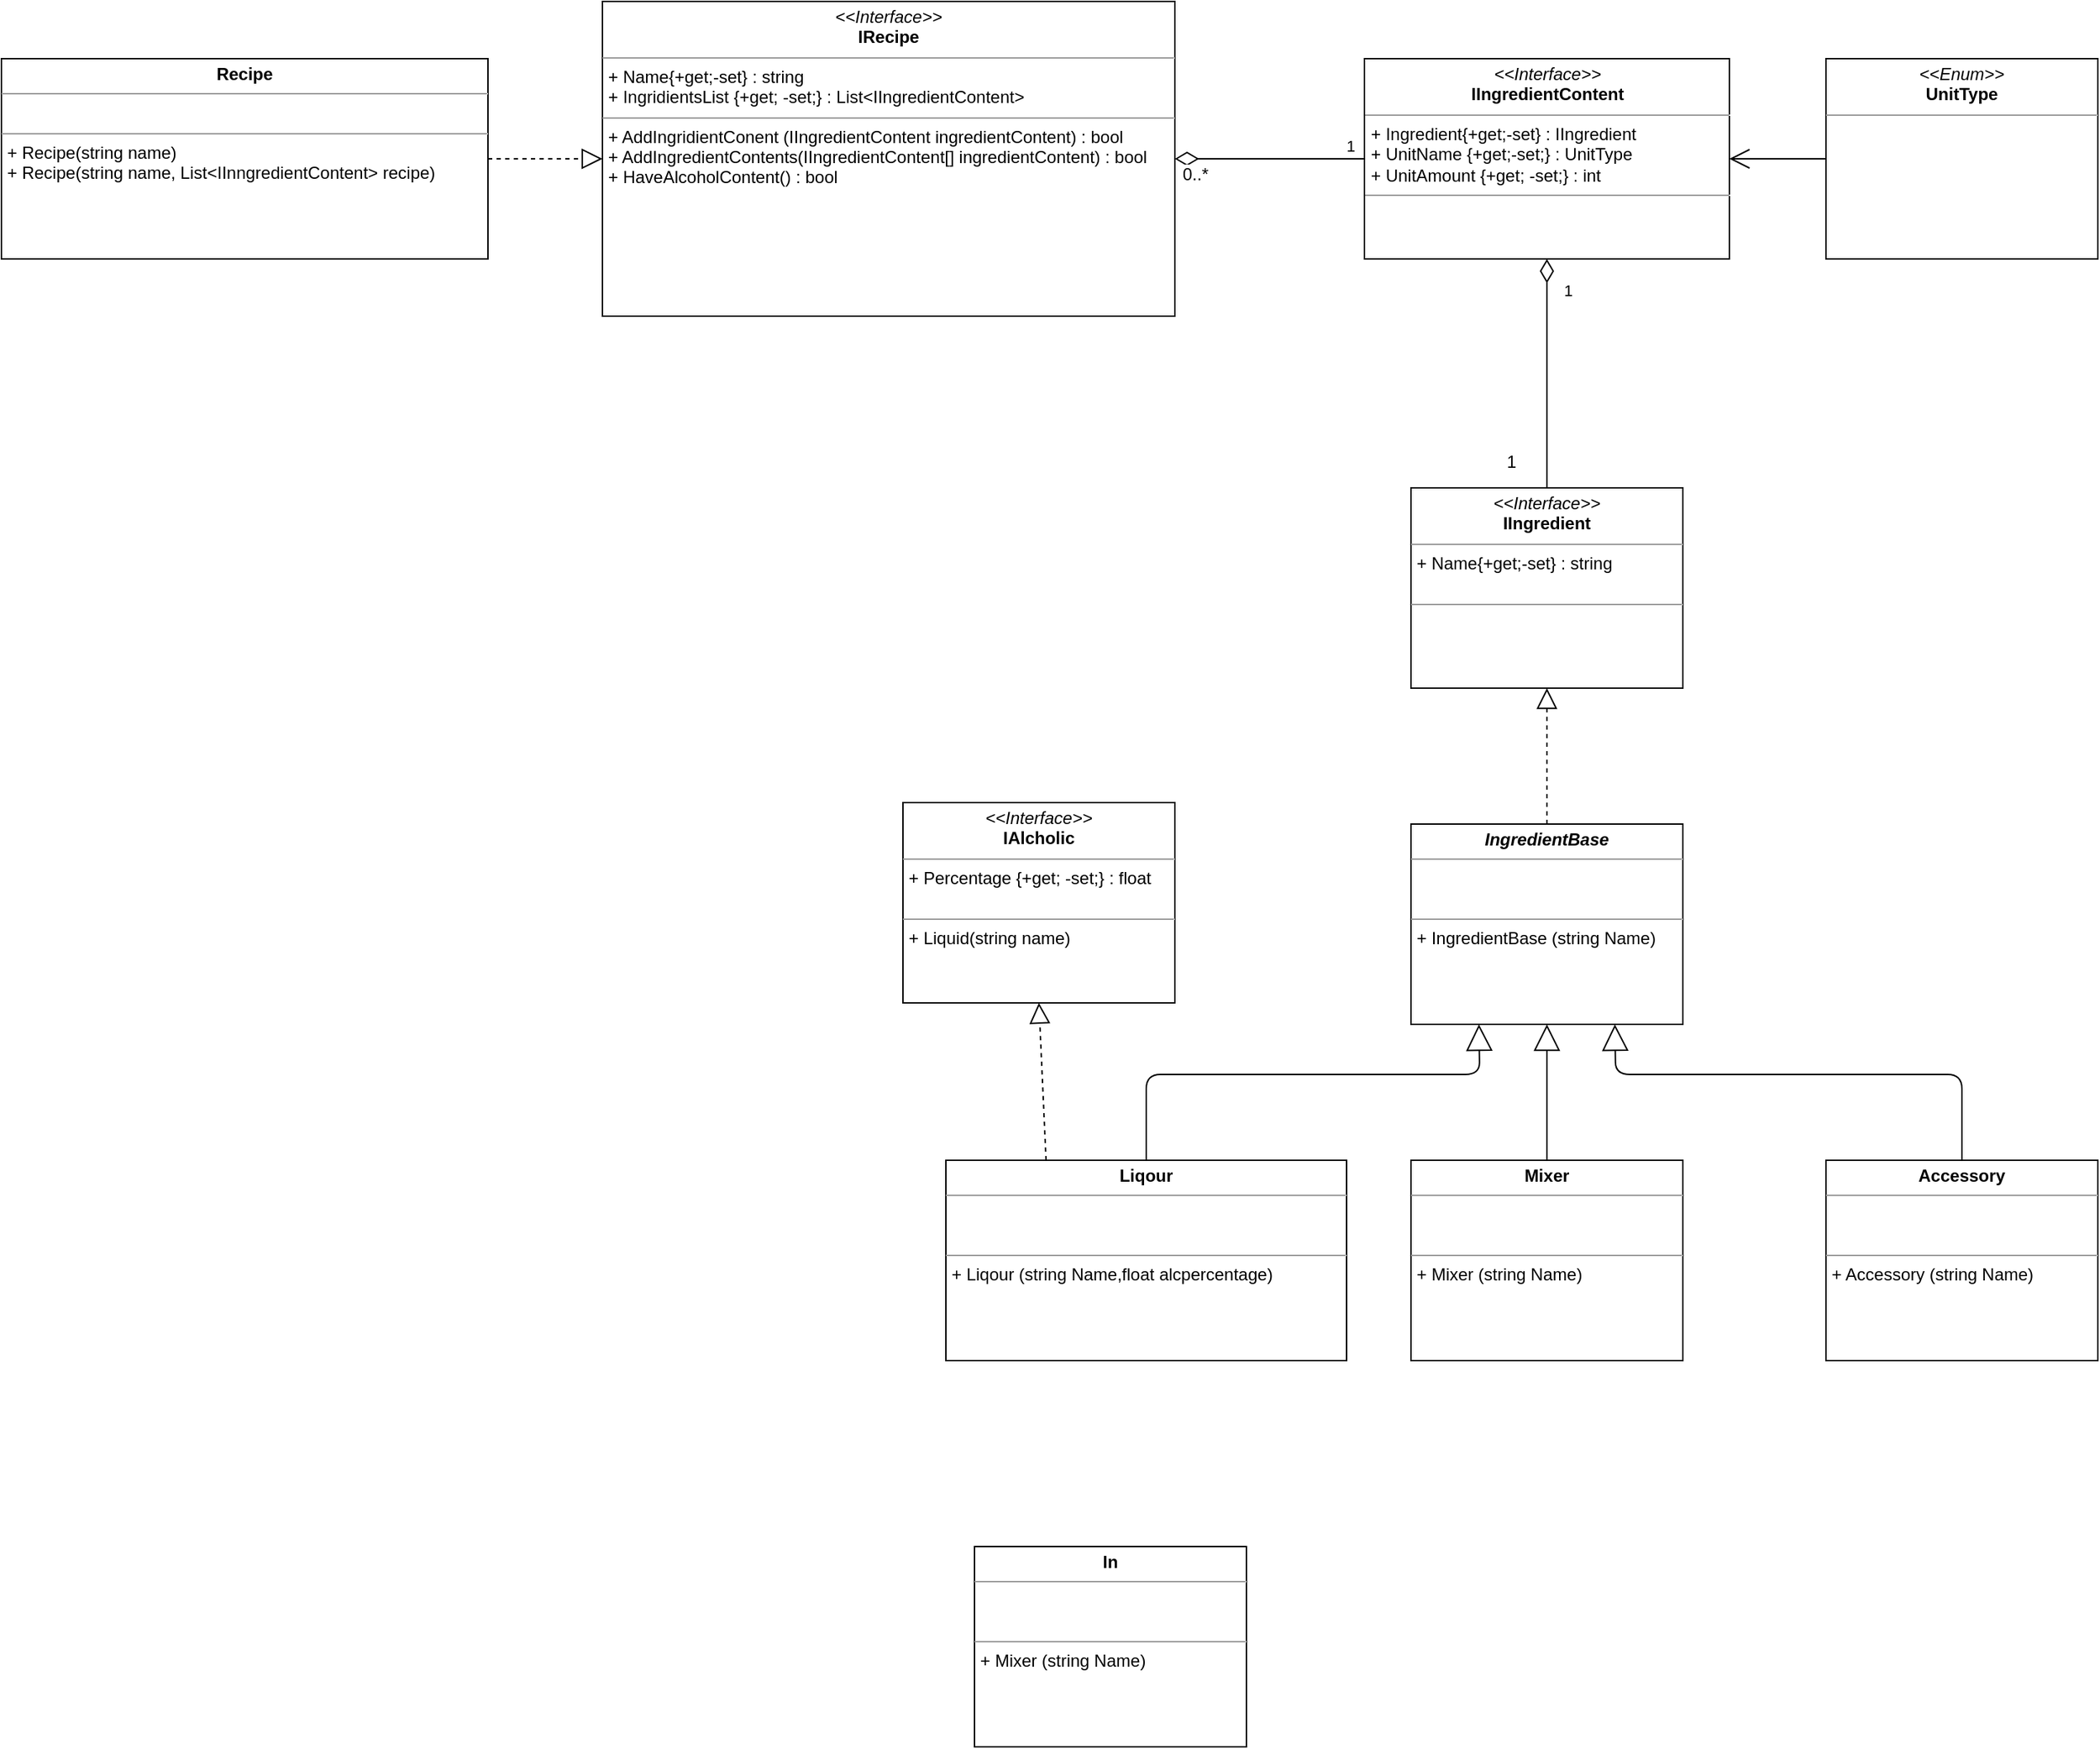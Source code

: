 <mxfile version="11.1.1" type="device"><diagram id="YM3aMSOAbkencKAcVOhW" name="Page-1"><mxGraphModel dx="2035" dy="1787" grid="1" gridSize="10" guides="1" tooltips="1" connect="1" arrows="1" fold="1" page="1" pageScale="1" pageWidth="850" pageHeight="1100" math="0" shadow="0"><root><mxCell id="0"/><mxCell id="1" parent="0"/><mxCell id="JwihVDg0G1REesopHHZJ-3" value="&lt;p style=&quot;margin: 0px ; margin-top: 4px ; text-align: center&quot;&gt;&lt;b&gt;Mixer&lt;/b&gt;&lt;/p&gt;&lt;hr size=&quot;1&quot;&gt;&lt;p style=&quot;margin: 0px ; margin-left: 4px&quot;&gt;&lt;br&gt;&lt;br&gt;&lt;/p&gt;&lt;hr size=&quot;1&quot;&gt;&lt;p style=&quot;margin: 0px ; margin-left: 4px&quot;&gt;+ Mixer (string Name)&lt;/p&gt;" style="verticalAlign=top;align=left;overflow=fill;fontSize=12;fontFamily=Helvetica;html=1;" parent="1" vertex="1"><mxGeometry x="325" y="580" width="190" height="140" as="geometry"/></mxCell><mxCell id="JwihVDg0G1REesopHHZJ-2" value="&lt;p style=&quot;margin: 0px ; margin-top: 4px ; text-align: center&quot;&gt;&lt;i&gt;&amp;lt;&amp;lt;Interface&amp;gt;&amp;gt;&lt;/i&gt;&lt;br&gt;&lt;b&gt;IAlcholic&lt;/b&gt;&lt;/p&gt;&lt;hr size=&quot;1&quot;&gt;&lt;p style=&quot;margin: 0px ; margin-left: 4px&quot;&gt;+ Percentage {+get; -set;} : float&lt;br&gt;&lt;br&gt;&lt;/p&gt;&lt;hr size=&quot;1&quot;&gt;&lt;p style=&quot;margin: 0px ; margin-left: 4px&quot;&gt;+ Liquid(string name)&lt;/p&gt;" style="verticalAlign=top;align=left;overflow=fill;fontSize=12;fontFamily=Helvetica;html=1;" parent="1" vertex="1"><mxGeometry x="-30" y="330" width="190" height="140" as="geometry"/></mxCell><mxCell id="JwihVDg0G1REesopHHZJ-5" value="&lt;p style=&quot;margin: 0px ; margin-top: 4px ; text-align: center&quot;&gt;&lt;b&gt;Liqour&lt;/b&gt;&lt;/p&gt;&lt;hr size=&quot;1&quot;&gt;&lt;p style=&quot;margin: 0px ; margin-left: 4px&quot;&gt;&lt;br&gt;&lt;br&gt;&lt;/p&gt;&lt;hr size=&quot;1&quot;&gt;&lt;p style=&quot;margin: 0px ; margin-left: 4px&quot;&gt;+ Liqour (string Name,float alcpercentage)&lt;/p&gt;" style="verticalAlign=top;align=left;overflow=fill;fontSize=12;fontFamily=Helvetica;html=1;" parent="1" vertex="1"><mxGeometry y="580" width="280" height="140" as="geometry"/></mxCell><mxCell id="JwihVDg0G1REesopHHZJ-12" value="&lt;p style=&quot;margin: 0px ; margin-top: 4px ; text-align: center&quot;&gt;&lt;b&gt;Accessory&lt;/b&gt;&lt;/p&gt;&lt;hr size=&quot;1&quot;&gt;&lt;p style=&quot;margin: 0px ; margin-left: 4px&quot;&gt;&lt;br&gt;&lt;br&gt;&lt;/p&gt;&lt;hr size=&quot;1&quot;&gt;&lt;p style=&quot;margin: 0px ; margin-left: 4px&quot;&gt;+ Accessory (string Name)&lt;/p&gt;" style="verticalAlign=top;align=left;overflow=fill;fontSize=12;fontFamily=Helvetica;html=1;" parent="1" vertex="1"><mxGeometry x="615" y="580" width="190" height="140" as="geometry"/></mxCell><mxCell id="JwihVDg0G1REesopHHZJ-16" value="&lt;p style=&quot;margin: 0px ; margin-top: 4px ; text-align: center&quot;&gt;&lt;b&gt;In&lt;/b&gt;&lt;/p&gt;&lt;hr size=&quot;1&quot;&gt;&lt;p style=&quot;margin: 0px ; margin-left: 4px&quot;&gt;&lt;br&gt;&lt;br&gt;&lt;/p&gt;&lt;hr size=&quot;1&quot;&gt;&lt;p style=&quot;margin: 0px ; margin-left: 4px&quot;&gt;+ Mixer (string Name)&lt;/p&gt;" style="verticalAlign=top;align=left;overflow=fill;fontSize=12;fontFamily=Helvetica;html=1;" parent="1" vertex="1"><mxGeometry x="20" y="850" width="190" height="140" as="geometry"/></mxCell><mxCell id="JwihVDg0G1REesopHHZJ-17" value="&lt;p style=&quot;margin: 0px ; margin-top: 4px ; text-align: center&quot;&gt;&lt;i&gt;&amp;lt;&amp;lt;Interface&amp;gt;&amp;gt;&lt;/i&gt;&lt;br&gt;&lt;b&gt;IIngredient&lt;/b&gt;&lt;/p&gt;&lt;hr size=&quot;1&quot;&gt;&lt;p style=&quot;margin: 0px ; margin-left: 4px&quot;&gt;+ Name{+get;-set} : string&lt;/p&gt;&lt;p style=&quot;margin: 0px ; margin-left: 4px&quot;&gt;&lt;br&gt;&lt;/p&gt;&lt;hr size=&quot;1&quot;&gt;&lt;p style=&quot;margin: 0px ; margin-left: 4px&quot;&gt;&lt;br&gt;&lt;/p&gt;" style="verticalAlign=top;align=left;overflow=fill;fontSize=12;fontFamily=Helvetica;html=1;" parent="1" vertex="1"><mxGeometry x="325" y="110" width="190" height="140" as="geometry"/></mxCell><mxCell id="JwihVDg0G1REesopHHZJ-21" value="&lt;p style=&quot;margin: 0px ; margin-top: 4px ; text-align: center&quot;&gt;&lt;i&gt;&amp;lt;&amp;lt;Interface&amp;gt;&amp;gt;&lt;/i&gt;&lt;br&gt;&lt;b&gt;IRecipe&lt;/b&gt;&lt;/p&gt;&lt;hr size=&quot;1&quot;&gt;&lt;p style=&quot;margin: 0px ; margin-left: 4px&quot;&gt;+ Name{+get;-set} : string&lt;br&gt;+ IngridientsList {+get; -set;} : List&amp;lt;IIngredientContent&amp;gt;&lt;/p&gt;&lt;hr size=&quot;1&quot;&gt;&lt;p style=&quot;margin: 0px ; margin-left: 4px&quot;&gt;&lt;span&gt;+ AddIngridientConent (IIngredientContent ingredientContent) : bool&lt;/span&gt;&lt;br&gt;&lt;/p&gt;&lt;p style=&quot;margin: 0px ; margin-left: 4px&quot;&gt;&lt;span&gt;+ AddIngredientContents(IIngredientContent[] ingredientContent) : bool&lt;/span&gt;&lt;/p&gt;&lt;p style=&quot;margin: 0px ; margin-left: 4px&quot;&gt;&lt;span&gt;+ HaveAlcoholContent() : bool&lt;/span&gt;&lt;/p&gt;&lt;p style=&quot;margin: 0px ; margin-left: 4px&quot;&gt;&lt;br&gt;&lt;/p&gt;" style="verticalAlign=top;align=left;overflow=fill;fontSize=12;fontFamily=Helvetica;html=1;" parent="1" vertex="1"><mxGeometry x="-240" y="-230" width="400" height="220" as="geometry"/></mxCell><mxCell id="YZ8XRARif8vNYeRSXwQ_-1" value="&lt;p style=&quot;margin: 0px ; margin-top: 4px ; text-align: center&quot;&gt;&lt;i&gt;&amp;lt;&amp;lt;Interface&amp;gt;&amp;gt;&lt;/i&gt;&lt;br&gt;&lt;b&gt;IIngredientContent&lt;/b&gt;&lt;/p&gt;&lt;hr size=&quot;1&quot;&gt;&lt;p style=&quot;margin: 0px ; margin-left: 4px&quot;&gt;+ Ingredient{+get;-set} : IIngredient&lt;/p&gt;&lt;p style=&quot;margin: 0px ; margin-left: 4px&quot;&gt;+ UnitName {+get;-set;} : UnitType&lt;/p&gt;&lt;p style=&quot;margin: 0px ; margin-left: 4px&quot;&gt;+ UnitAmount {+get; -set;} : int&lt;/p&gt;&lt;hr size=&quot;1&quot;&gt;&lt;p style=&quot;margin: 0px ; margin-left: 4px&quot;&gt;&lt;br&gt;&lt;/p&gt;" style="verticalAlign=top;align=left;overflow=fill;fontSize=12;fontFamily=Helvetica;html=1;" vertex="1" parent="1"><mxGeometry x="292.5" y="-190" width="255" height="140" as="geometry"/></mxCell><mxCell id="YZ8XRARif8vNYeRSXwQ_-2" value="&lt;p style=&quot;margin: 0px ; margin-top: 4px ; text-align: center&quot;&gt;&lt;i&gt;&amp;lt;&amp;lt;Enum&amp;gt;&amp;gt;&lt;/i&gt;&lt;br&gt;&lt;b&gt;UnitType&lt;/b&gt;&lt;/p&gt;&lt;hr size=&quot;1&quot;&gt;&lt;p style=&quot;margin: 0px ; margin-left: 4px&quot;&gt;&lt;br&gt;&lt;/p&gt;" style="verticalAlign=top;align=left;overflow=fill;fontSize=12;fontFamily=Helvetica;html=1;" vertex="1" parent="1"><mxGeometry x="615" y="-190" width="190" height="140" as="geometry"/></mxCell><mxCell id="YZ8XRARif8vNYeRSXwQ_-5" value="" style="endArrow=open;endFill=1;endSize=12;html=1;exitX=0;exitY=0.5;exitDx=0;exitDy=0;entryX=1;entryY=0.5;entryDx=0;entryDy=0;" edge="1" parent="1" source="YZ8XRARif8vNYeRSXwQ_-2" target="YZ8XRARif8vNYeRSXwQ_-1"><mxGeometry width="160" relative="1" as="geometry"><mxPoint x="560" y="-30" as="sourcePoint"/><mxPoint x="720" y="-30" as="targetPoint"/></mxGeometry></mxCell><mxCell id="YZ8XRARif8vNYeRSXwQ_-16" value="1" style="endArrow=none;html=1;endSize=12;startArrow=diamondThin;startSize=14;startFill=0;edgeStyle=orthogonalEdgeStyle;align=left;verticalAlign=bottom;strokeWidth=1;endFill=0;exitX=0.5;exitY=1;exitDx=0;exitDy=0;entryX=0.5;entryY=0;entryDx=0;entryDy=0;" edge="1" parent="1" source="YZ8XRARif8vNYeRSXwQ_-1" target="JwihVDg0G1REesopHHZJ-17"><mxGeometry x="-0.621" y="10" relative="1" as="geometry"><mxPoint x="200" y="19.167" as="sourcePoint"/><mxPoint x="360" y="19.167" as="targetPoint"/><mxPoint as="offset"/></mxGeometry></mxCell><mxCell id="YZ8XRARif8vNYeRSXwQ_-19" value="1" style="text;html=1;resizable=0;points=[];autosize=1;align=left;verticalAlign=top;spacingTop=-4;" vertex="1" parent="1"><mxGeometry x="390" y="82" width="20" height="20" as="geometry"/></mxCell><mxCell id="YZ8XRARif8vNYeRSXwQ_-20" value="1" style="endArrow=none;html=1;endSize=12;startArrow=diamondThin;startSize=14;startFill=0;edgeStyle=orthogonalEdgeStyle;align=left;verticalAlign=bottom;strokeWidth=1;endFill=0;exitX=1;exitY=0.5;exitDx=0;exitDy=0;entryX=0;entryY=0.5;entryDx=0;entryDy=0;" edge="1" parent="1" source="JwihVDg0G1REesopHHZJ-21" target="YZ8XRARif8vNYeRSXwQ_-1"><mxGeometry x="0.778" relative="1" as="geometry"><mxPoint x="430" y="-40.333" as="sourcePoint"/><mxPoint x="270" y="-120" as="targetPoint"/><mxPoint as="offset"/></mxGeometry></mxCell><mxCell id="YZ8XRARif8vNYeRSXwQ_-21" value="0..*" style="text;html=1;resizable=0;points=[];align=center;verticalAlign=middle;labelBackgroundColor=#ffffff;" vertex="1" connectable="0" parent="YZ8XRARif8vNYeRSXwQ_-20"><mxGeometry x="-0.696" y="3" relative="1" as="geometry"><mxPoint x="-6" y="13.5" as="offset"/></mxGeometry></mxCell><mxCell id="YZ8XRARif8vNYeRSXwQ_-22" value="&lt;p style=&quot;margin: 0px ; margin-top: 4px ; text-align: center&quot;&gt;&lt;b&gt;Recipe&lt;/b&gt;&lt;/p&gt;&lt;hr size=&quot;1&quot;&gt;&lt;p style=&quot;margin: 0px ; margin-left: 4px&quot;&gt;&lt;br&gt;&lt;/p&gt;&lt;hr size=&quot;1&quot;&gt;&lt;p style=&quot;margin: 0px ; margin-left: 4px&quot;&gt;+ Recipe(string name)&lt;/p&gt;&lt;p style=&quot;margin: 0px ; margin-left: 4px&quot;&gt;+ Recipe(string name, List&amp;lt;IInngredientContent&amp;gt; recipe)&lt;/p&gt;" style="verticalAlign=top;align=left;overflow=fill;fontSize=12;fontFamily=Helvetica;html=1;" vertex="1" parent="1"><mxGeometry x="-660" y="-190" width="340" height="140" as="geometry"/></mxCell><mxCell id="YZ8XRARif8vNYeRSXwQ_-27" value="" style="endArrow=block;dashed=1;endFill=0;endSize=12;html=1;strokeWidth=1;exitX=0.5;exitY=0;exitDx=0;exitDy=0;entryX=0.5;entryY=1;entryDx=0;entryDy=0;" edge="1" parent="1" source="YZ8XRARif8vNYeRSXwQ_-29" target="JwihVDg0G1REesopHHZJ-17"><mxGeometry width="160" relative="1" as="geometry"><mxPoint x="150" y="590" as="sourcePoint"/><mxPoint x="150" y="480" as="targetPoint"/></mxGeometry></mxCell><mxCell id="YZ8XRARif8vNYeRSXwQ_-29" value="&lt;p style=&quot;margin: 0px ; margin-top: 4px ; text-align: center&quot;&gt;&lt;b&gt;&lt;i&gt;IngredientBase&lt;/i&gt;&lt;/b&gt;&lt;/p&gt;&lt;hr size=&quot;1&quot;&gt;&lt;p style=&quot;margin: 0px ; margin-left: 4px&quot;&gt;&lt;br&gt;&lt;br&gt;&lt;/p&gt;&lt;hr size=&quot;1&quot;&gt;&lt;p style=&quot;margin: 0px ; margin-left: 4px&quot;&gt;+ IngredientBase (string Name)&lt;/p&gt;" style="verticalAlign=top;align=left;overflow=fill;fontSize=12;fontFamily=Helvetica;html=1;" vertex="1" parent="1"><mxGeometry x="325" y="345" width="190" height="140" as="geometry"/></mxCell><mxCell id="YZ8XRARif8vNYeRSXwQ_-30" value="" style="endArrow=block;dashed=1;endFill=0;endSize=12;html=1;strokeWidth=1;exitX=0.25;exitY=0;exitDx=0;exitDy=0;entryX=0.5;entryY=1;entryDx=0;entryDy=0;" edge="1" parent="1" source="JwihVDg0G1REesopHHZJ-5" target="JwihVDg0G1REesopHHZJ-2"><mxGeometry width="160" relative="1" as="geometry"><mxPoint x="430" y="355" as="sourcePoint"/><mxPoint x="430" y="260.0" as="targetPoint"/></mxGeometry></mxCell><mxCell id="YZ8XRARif8vNYeRSXwQ_-31" value="" style="endArrow=block;endSize=16;endFill=0;html=1;strokeWidth=1;exitX=0.5;exitY=0;exitDx=0;exitDy=0;entryX=0.25;entryY=1;entryDx=0;entryDy=0;" edge="1" parent="1" source="JwihVDg0G1REesopHHZJ-5" target="YZ8XRARif8vNYeRSXwQ_-29"><mxGeometry x="0.447" y="-31" width="160" relative="1" as="geometry"><mxPoint x="240" y="530" as="sourcePoint"/><mxPoint x="400" y="530" as="targetPoint"/><Array as="points"><mxPoint x="140" y="520"/><mxPoint x="373" y="520"/></Array><mxPoint as="offset"/></mxGeometry></mxCell><mxCell id="YZ8XRARif8vNYeRSXwQ_-32" value="" style="endArrow=block;endSize=16;endFill=0;html=1;strokeWidth=1;exitX=0.5;exitY=0;exitDx=0;exitDy=0;entryX=0.5;entryY=1;entryDx=0;entryDy=0;" edge="1" parent="1" source="JwihVDg0G1REesopHHZJ-3" target="YZ8XRARif8vNYeRSXwQ_-29"><mxGeometry x="0.053" y="-90" width="160" relative="1" as="geometry"><mxPoint x="150" y="590" as="sourcePoint"/><mxPoint x="382.5" y="495" as="targetPoint"/><mxPoint as="offset"/></mxGeometry></mxCell><mxCell id="YZ8XRARif8vNYeRSXwQ_-33" value="" style="endArrow=block;endSize=16;endFill=0;html=1;strokeWidth=1;exitX=0.5;exitY=0;exitDx=0;exitDy=0;entryX=0.75;entryY=1;entryDx=0;entryDy=0;" edge="1" parent="1" source="JwihVDg0G1REesopHHZJ-12" target="YZ8XRARif8vNYeRSXwQ_-29"><mxGeometry x="-0.048" y="-70" width="160" relative="1" as="geometry"><mxPoint x="430" y="590" as="sourcePoint"/><mxPoint x="430" y="495" as="targetPoint"/><Array as="points"><mxPoint x="710" y="520"/><mxPoint x="468" y="520"/></Array><mxPoint as="offset"/></mxGeometry></mxCell><mxCell id="YZ8XRARif8vNYeRSXwQ_-34" value="" style="endArrow=block;dashed=1;endFill=0;endSize=12;html=1;strokeWidth=1;exitX=1;exitY=0.5;exitDx=0;exitDy=0;entryX=0;entryY=0.5;entryDx=0;entryDy=0;" edge="1" parent="1" source="YZ8XRARif8vNYeRSXwQ_-22" target="JwihVDg0G1REesopHHZJ-21"><mxGeometry width="160" relative="1" as="geometry"><mxPoint x="430" y="355" as="sourcePoint"/><mxPoint x="430" y="260.0" as="targetPoint"/></mxGeometry></mxCell></root></mxGraphModel></diagram></mxfile>